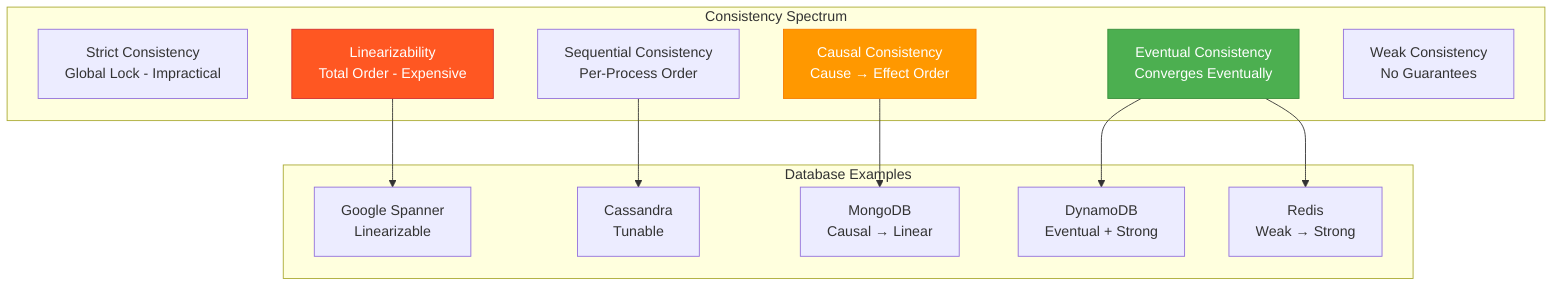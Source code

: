 graph TD
    subgraph "Consistency Spectrum"
        SC[Strict Consistency<br/>Global Lock - Impractical]
        LC[Linearizability<br/>Total Order - Expensive]
        SEQ[Sequential Consistency<br/>Per-Process Order]
        CAUSAL[Causal Consistency<br/>Cause → Effect Order]
        EVENTUAL[Eventual Consistency<br/>Converges Eventually]
        WEAK[Weak Consistency<br/>No Guarantees]
    end
    
    subgraph "Database Examples"
        SPANNER[Google Spanner<br/>Linearizable]
        DYNAMO[DynamoDB<br/>Eventual + Strong]
        CASSANDRA[Cassandra<br/>Tunable]
        MONGO[MongoDB<br/>Causal → Linear]
        REDIS[Redis<br/>Weak → Strong]
    end
    
    LC --> SPANNER
    EVENTUAL --> DYNAMO
    SEQ --> CASSANDRA
    CAUSAL --> MONGO
    EVENTUAL --> REDIS
    
    style LC fill:#ff5722,stroke:#d32f2f,color:#fff
    style EVENTUAL fill:#4caf50,stroke:#388e3c,color:#fff
    style CAUSAL fill:#ff9800,stroke:#f57c00,color:#fff